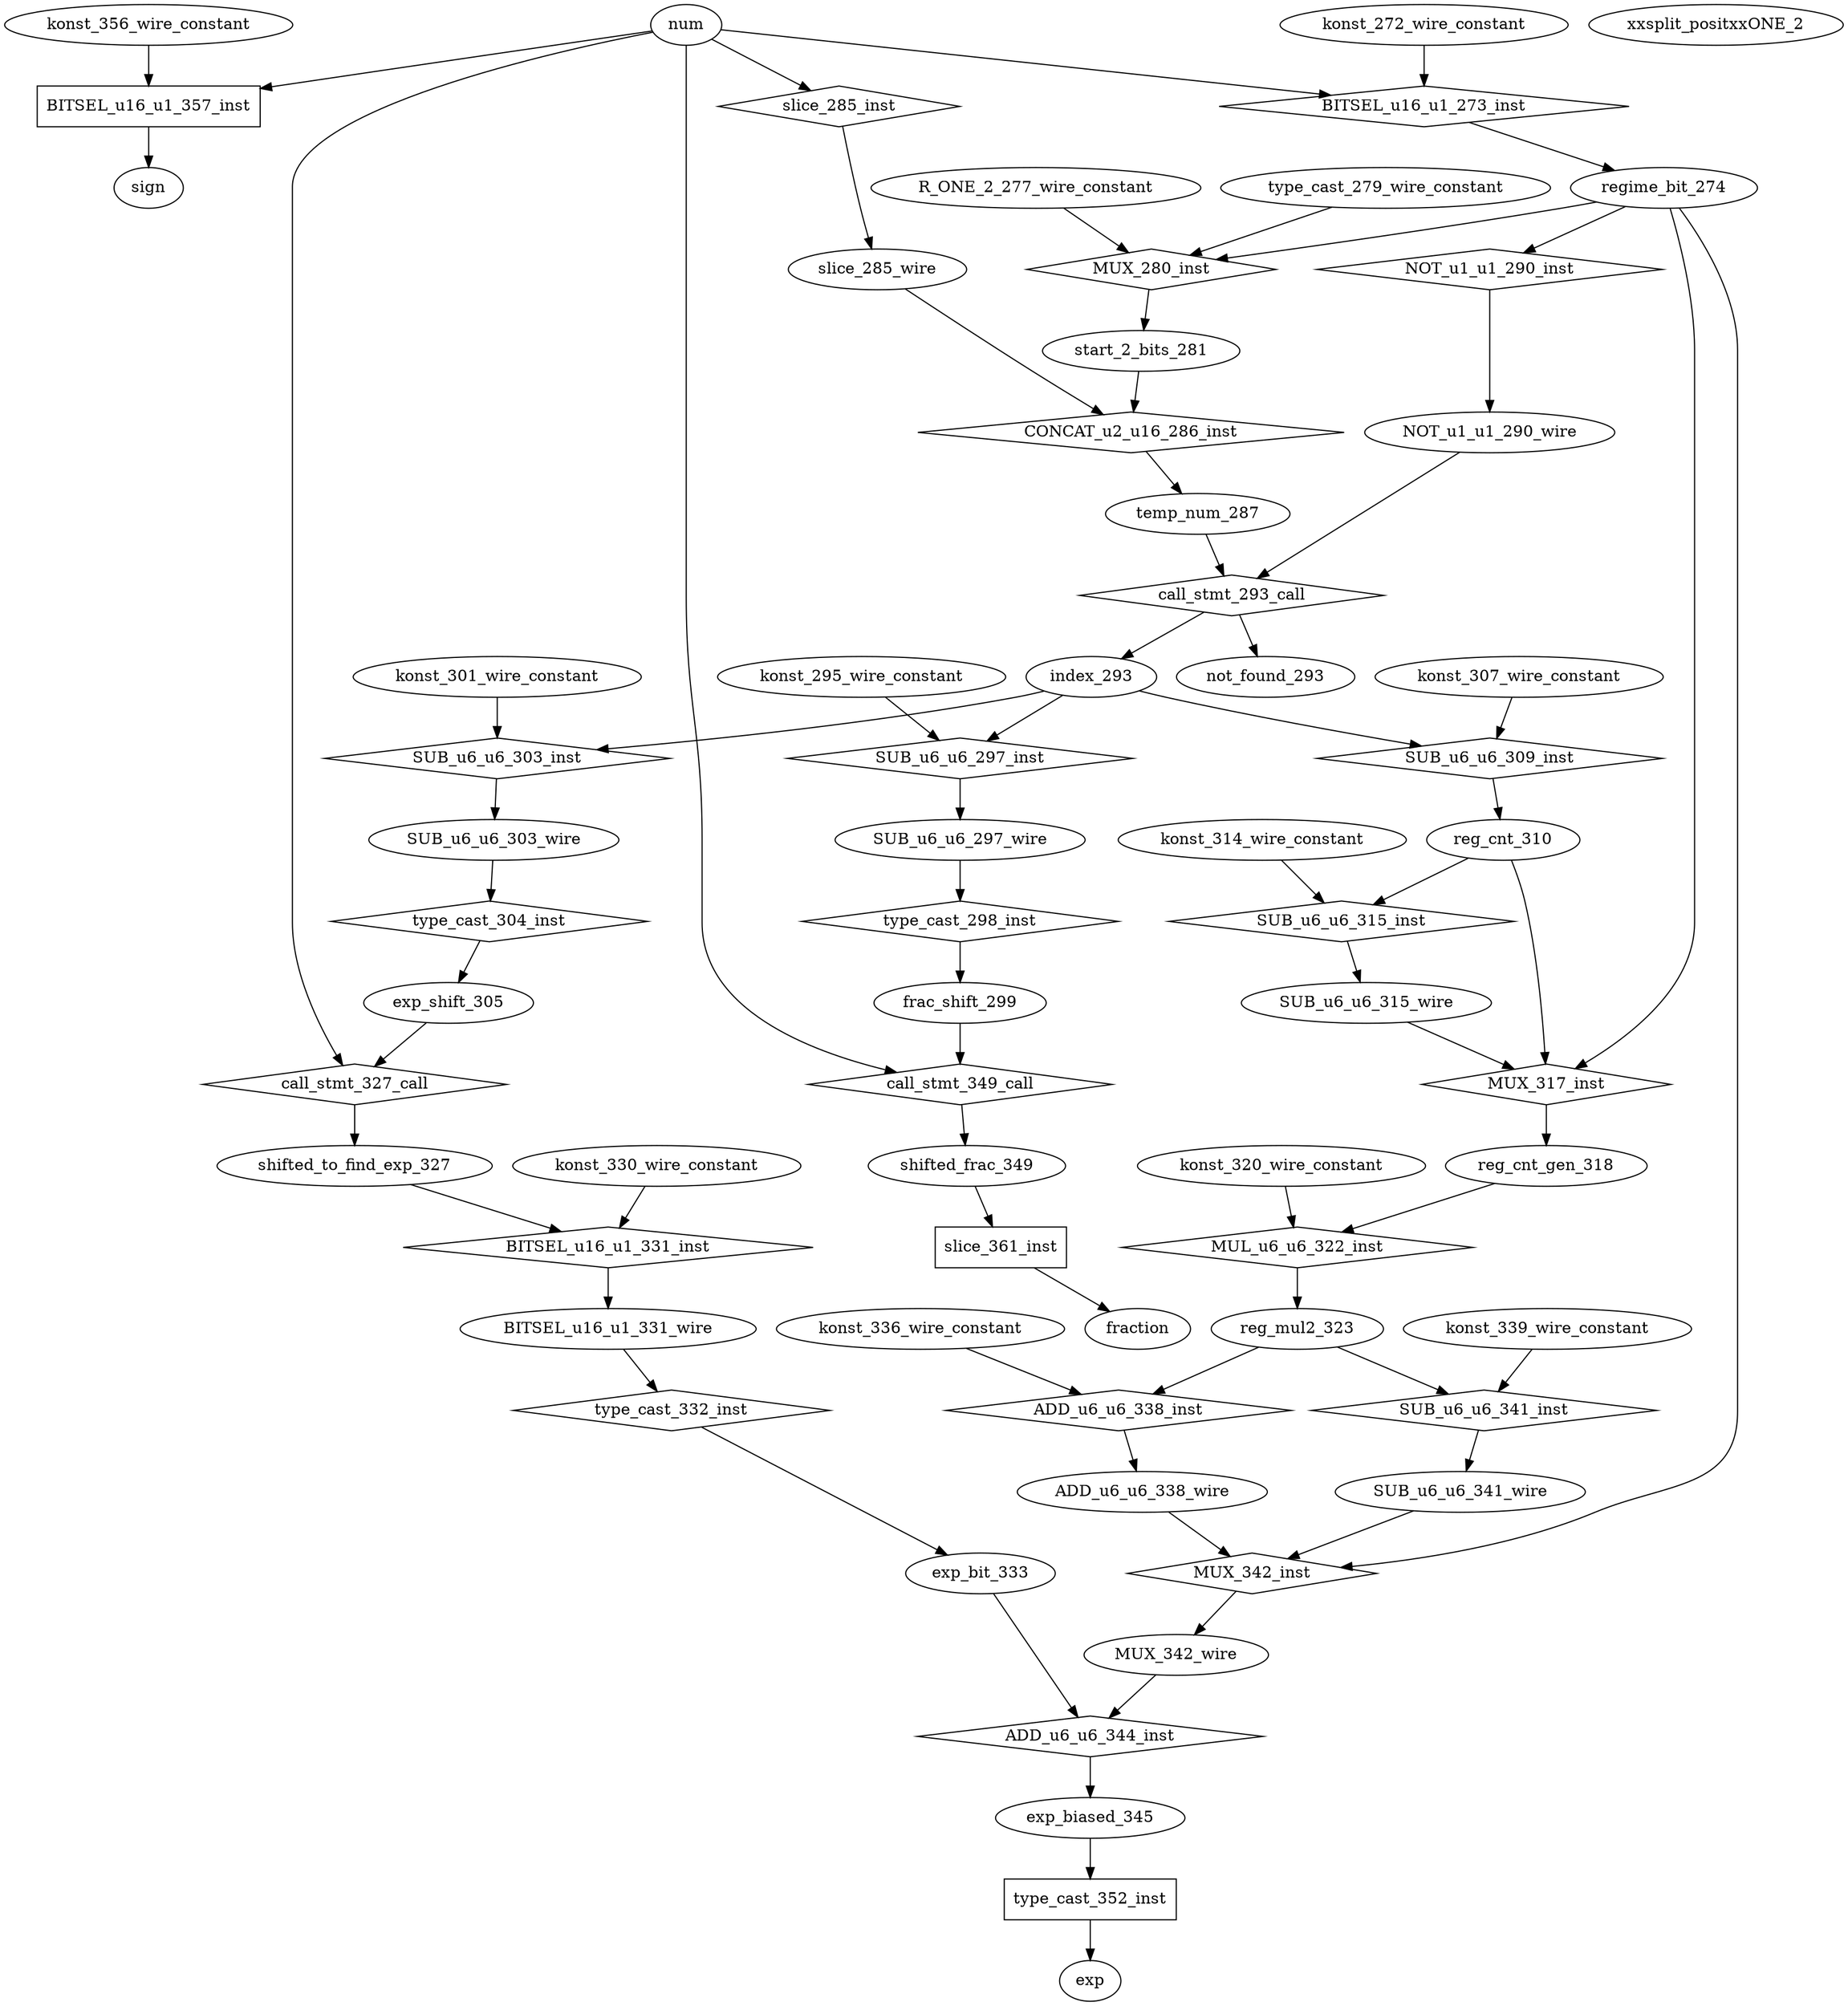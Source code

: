 digraph data_path {
  ADD_u6_u6_338_wire [shape=ellipse];
  BITSEL_u16_u1_331_wire [shape=ellipse];
  MUX_342_wire [shape=ellipse];
  NOT_u1_u1_290_wire [shape=ellipse];
  R_ONE_2_277_wire_constant [shape=ellipse];
  SUB_u6_u6_297_wire [shape=ellipse];
  SUB_u6_u6_303_wire [shape=ellipse];
  SUB_u6_u6_315_wire [shape=ellipse];
  SUB_u6_u6_341_wire [shape=ellipse];
  exp_biased_345 [shape=ellipse];
  exp_bit_333 [shape=ellipse];
  exp_shift_305 [shape=ellipse];
  frac_shift_299 [shape=ellipse];
  index_293 [shape=ellipse];
  konst_272_wire_constant [shape=ellipse];
  konst_295_wire_constant [shape=ellipse];
  konst_301_wire_constant [shape=ellipse];
  konst_307_wire_constant [shape=ellipse];
  konst_314_wire_constant [shape=ellipse];
  konst_320_wire_constant [shape=ellipse];
  konst_330_wire_constant [shape=ellipse];
  konst_336_wire_constant [shape=ellipse];
  konst_339_wire_constant [shape=ellipse];
  konst_356_wire_constant [shape=ellipse];
  not_found_293 [shape=ellipse];
  reg_cnt_310 [shape=ellipse];
  reg_cnt_gen_318 [shape=ellipse];
  reg_mul2_323 [shape=ellipse];
  regime_bit_274 [shape=ellipse];
  shifted_frac_349 [shape=ellipse];
  shifted_to_find_exp_327 [shape=ellipse];
  slice_285_wire [shape=ellipse];
  start_2_bits_281 [shape=ellipse];
  temp_num_287 [shape=ellipse];
  type_cast_279_wire_constant [shape=ellipse];
  xxsplit_positxxONE_2 [shape=ellipse];
  ADD_u6_u6_338_inst [shape=diamond];
reg_mul2_323  -> ADD_u6_u6_338_inst;
konst_336_wire_constant  -> ADD_u6_u6_338_inst;
ADD_u6_u6_338_inst -> ADD_u6_u6_338_wire;
  ADD_u6_u6_344_inst [shape=diamond];
MUX_342_wire  -> ADD_u6_u6_344_inst;
exp_bit_333  -> ADD_u6_u6_344_inst;
ADD_u6_u6_344_inst -> exp_biased_345;
  BITSEL_u16_u1_273_inst [shape=diamond];
num  -> BITSEL_u16_u1_273_inst;
konst_272_wire_constant  -> BITSEL_u16_u1_273_inst;
BITSEL_u16_u1_273_inst -> regime_bit_274;
  BITSEL_u16_u1_331_inst [shape=diamond];
shifted_to_find_exp_327  -> BITSEL_u16_u1_331_inst;
konst_330_wire_constant  -> BITSEL_u16_u1_331_inst;
BITSEL_u16_u1_331_inst -> BITSEL_u16_u1_331_wire;
  BITSEL_u16_u1_357_inst [shape=rectangle];
num  -> BITSEL_u16_u1_357_inst;
konst_356_wire_constant  -> BITSEL_u16_u1_357_inst;
BITSEL_u16_u1_357_inst -> sign;
  CONCAT_u2_u16_286_inst [shape=diamond];
start_2_bits_281  -> CONCAT_u2_u16_286_inst;
slice_285_wire  -> CONCAT_u2_u16_286_inst;
CONCAT_u2_u16_286_inst -> temp_num_287;
  MUL_u6_u6_322_inst [shape=diamond];
reg_cnt_gen_318  -> MUL_u6_u6_322_inst;
konst_320_wire_constant  -> MUL_u6_u6_322_inst;
MUL_u6_u6_322_inst -> reg_mul2_323;
  MUX_280_inst [shape=diamond];
regime_bit_274  -> MUX_280_inst;
R_ONE_2_277_wire_constant  -> MUX_280_inst;
type_cast_279_wire_constant  -> MUX_280_inst;
MUX_280_inst -> start_2_bits_281;
  MUX_317_inst [shape=diamond];
regime_bit_274  -> MUX_317_inst;
SUB_u6_u6_315_wire  -> MUX_317_inst;
reg_cnt_310  -> MUX_317_inst;
MUX_317_inst -> reg_cnt_gen_318;
  MUX_342_inst [shape=diamond];
regime_bit_274  -> MUX_342_inst;
ADD_u6_u6_338_wire  -> MUX_342_inst;
SUB_u6_u6_341_wire  -> MUX_342_inst;
MUX_342_inst -> MUX_342_wire;
  NOT_u1_u1_290_inst [shape=diamond];
regime_bit_274  -> NOT_u1_u1_290_inst;
NOT_u1_u1_290_inst -> NOT_u1_u1_290_wire;
  SUB_u6_u6_297_inst [shape=diamond];
konst_295_wire_constant  -> SUB_u6_u6_297_inst;
index_293  -> SUB_u6_u6_297_inst;
SUB_u6_u6_297_inst -> SUB_u6_u6_297_wire;
  SUB_u6_u6_303_inst [shape=diamond];
konst_301_wire_constant  -> SUB_u6_u6_303_inst;
index_293  -> SUB_u6_u6_303_inst;
SUB_u6_u6_303_inst -> SUB_u6_u6_303_wire;
  SUB_u6_u6_309_inst [shape=diamond];
konst_307_wire_constant  -> SUB_u6_u6_309_inst;
index_293  -> SUB_u6_u6_309_inst;
SUB_u6_u6_309_inst -> reg_cnt_310;
  SUB_u6_u6_315_inst [shape=diamond];
reg_cnt_310  -> SUB_u6_u6_315_inst;
konst_314_wire_constant  -> SUB_u6_u6_315_inst;
SUB_u6_u6_315_inst -> SUB_u6_u6_315_wire;
  SUB_u6_u6_341_inst [shape=diamond];
konst_339_wire_constant  -> SUB_u6_u6_341_inst;
reg_mul2_323  -> SUB_u6_u6_341_inst;
SUB_u6_u6_341_inst -> SUB_u6_u6_341_wire;
  call_stmt_293_call [shape=diamond];
temp_num_287  -> call_stmt_293_call;
NOT_u1_u1_290_wire  -> call_stmt_293_call;
call_stmt_293_call -> index_293;
call_stmt_293_call -> not_found_293;
  call_stmt_327_call [shape=diamond];
num  -> call_stmt_327_call;
exp_shift_305  -> call_stmt_327_call;
call_stmt_327_call -> shifted_to_find_exp_327;
  call_stmt_349_call [shape=diamond];
num  -> call_stmt_349_call;
frac_shift_299  -> call_stmt_349_call;
call_stmt_349_call -> shifted_frac_349;
  slice_285_inst [shape=diamond];
num  -> slice_285_inst;
slice_285_inst -> slice_285_wire;
  slice_361_inst [shape=rectangle];
shifted_frac_349  -> slice_361_inst;
slice_361_inst -> fraction;
  type_cast_298_inst [shape=diamond];
SUB_u6_u6_297_wire  -> type_cast_298_inst;
type_cast_298_inst -> frac_shift_299;
  type_cast_304_inst [shape=diamond];
SUB_u6_u6_303_wire  -> type_cast_304_inst;
type_cast_304_inst -> exp_shift_305;
  type_cast_332_inst [shape=diamond];
BITSEL_u16_u1_331_wire  -> type_cast_332_inst;
type_cast_332_inst -> exp_bit_333;
  type_cast_352_inst [shape=rectangle];
exp_biased_345  -> type_cast_352_inst;
type_cast_352_inst -> exp;
}
